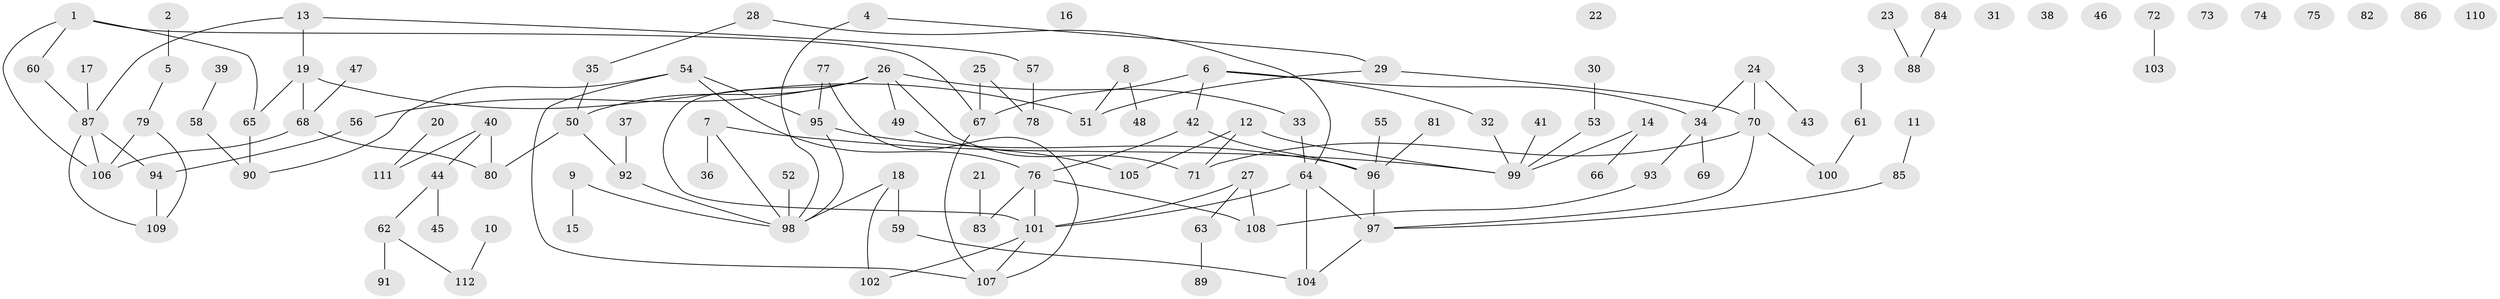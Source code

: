 // Generated by graph-tools (version 1.1) at 2025/00/03/09/25 03:00:49]
// undirected, 112 vertices, 127 edges
graph export_dot {
graph [start="1"]
  node [color=gray90,style=filled];
  1;
  2;
  3;
  4;
  5;
  6;
  7;
  8;
  9;
  10;
  11;
  12;
  13;
  14;
  15;
  16;
  17;
  18;
  19;
  20;
  21;
  22;
  23;
  24;
  25;
  26;
  27;
  28;
  29;
  30;
  31;
  32;
  33;
  34;
  35;
  36;
  37;
  38;
  39;
  40;
  41;
  42;
  43;
  44;
  45;
  46;
  47;
  48;
  49;
  50;
  51;
  52;
  53;
  54;
  55;
  56;
  57;
  58;
  59;
  60;
  61;
  62;
  63;
  64;
  65;
  66;
  67;
  68;
  69;
  70;
  71;
  72;
  73;
  74;
  75;
  76;
  77;
  78;
  79;
  80;
  81;
  82;
  83;
  84;
  85;
  86;
  87;
  88;
  89;
  90;
  91;
  92;
  93;
  94;
  95;
  96;
  97;
  98;
  99;
  100;
  101;
  102;
  103;
  104;
  105;
  106;
  107;
  108;
  109;
  110;
  111;
  112;
  1 -- 60;
  1 -- 65;
  1 -- 67;
  1 -- 106;
  2 -- 5;
  3 -- 61;
  4 -- 29;
  4 -- 98;
  5 -- 79;
  6 -- 32;
  6 -- 34;
  6 -- 42;
  6 -- 67;
  7 -- 36;
  7 -- 98;
  7 -- 99;
  8 -- 48;
  8 -- 51;
  9 -- 15;
  9 -- 98;
  10 -- 112;
  11 -- 85;
  12 -- 71;
  12 -- 99;
  12 -- 105;
  13 -- 19;
  13 -- 57;
  13 -- 87;
  14 -- 66;
  14 -- 99;
  17 -- 87;
  18 -- 59;
  18 -- 98;
  18 -- 102;
  19 -- 51;
  19 -- 65;
  19 -- 68;
  20 -- 111;
  21 -- 83;
  23 -- 88;
  24 -- 34;
  24 -- 43;
  24 -- 70;
  25 -- 67;
  25 -- 78;
  26 -- 33;
  26 -- 49;
  26 -- 50;
  26 -- 56;
  26 -- 71;
  26 -- 101;
  27 -- 63;
  27 -- 101;
  27 -- 108;
  28 -- 35;
  28 -- 64;
  29 -- 51;
  29 -- 70;
  30 -- 53;
  32 -- 99;
  33 -- 64;
  34 -- 69;
  34 -- 93;
  35 -- 50;
  37 -- 92;
  39 -- 58;
  40 -- 44;
  40 -- 80;
  40 -- 111;
  41 -- 99;
  42 -- 76;
  42 -- 96;
  44 -- 45;
  44 -- 62;
  47 -- 68;
  49 -- 105;
  50 -- 80;
  50 -- 92;
  52 -- 98;
  53 -- 99;
  54 -- 76;
  54 -- 90;
  54 -- 95;
  54 -- 107;
  55 -- 96;
  56 -- 94;
  57 -- 78;
  58 -- 90;
  59 -- 104;
  60 -- 87;
  61 -- 100;
  62 -- 91;
  62 -- 112;
  63 -- 89;
  64 -- 97;
  64 -- 101;
  64 -- 104;
  65 -- 90;
  67 -- 107;
  68 -- 80;
  68 -- 106;
  70 -- 71;
  70 -- 97;
  70 -- 100;
  72 -- 103;
  76 -- 83;
  76 -- 101;
  76 -- 108;
  77 -- 95;
  77 -- 107;
  79 -- 106;
  79 -- 109;
  81 -- 96;
  84 -- 88;
  85 -- 97;
  87 -- 94;
  87 -- 106;
  87 -- 109;
  92 -- 98;
  93 -- 108;
  94 -- 109;
  95 -- 96;
  95 -- 98;
  96 -- 97;
  97 -- 104;
  101 -- 102;
  101 -- 107;
}
